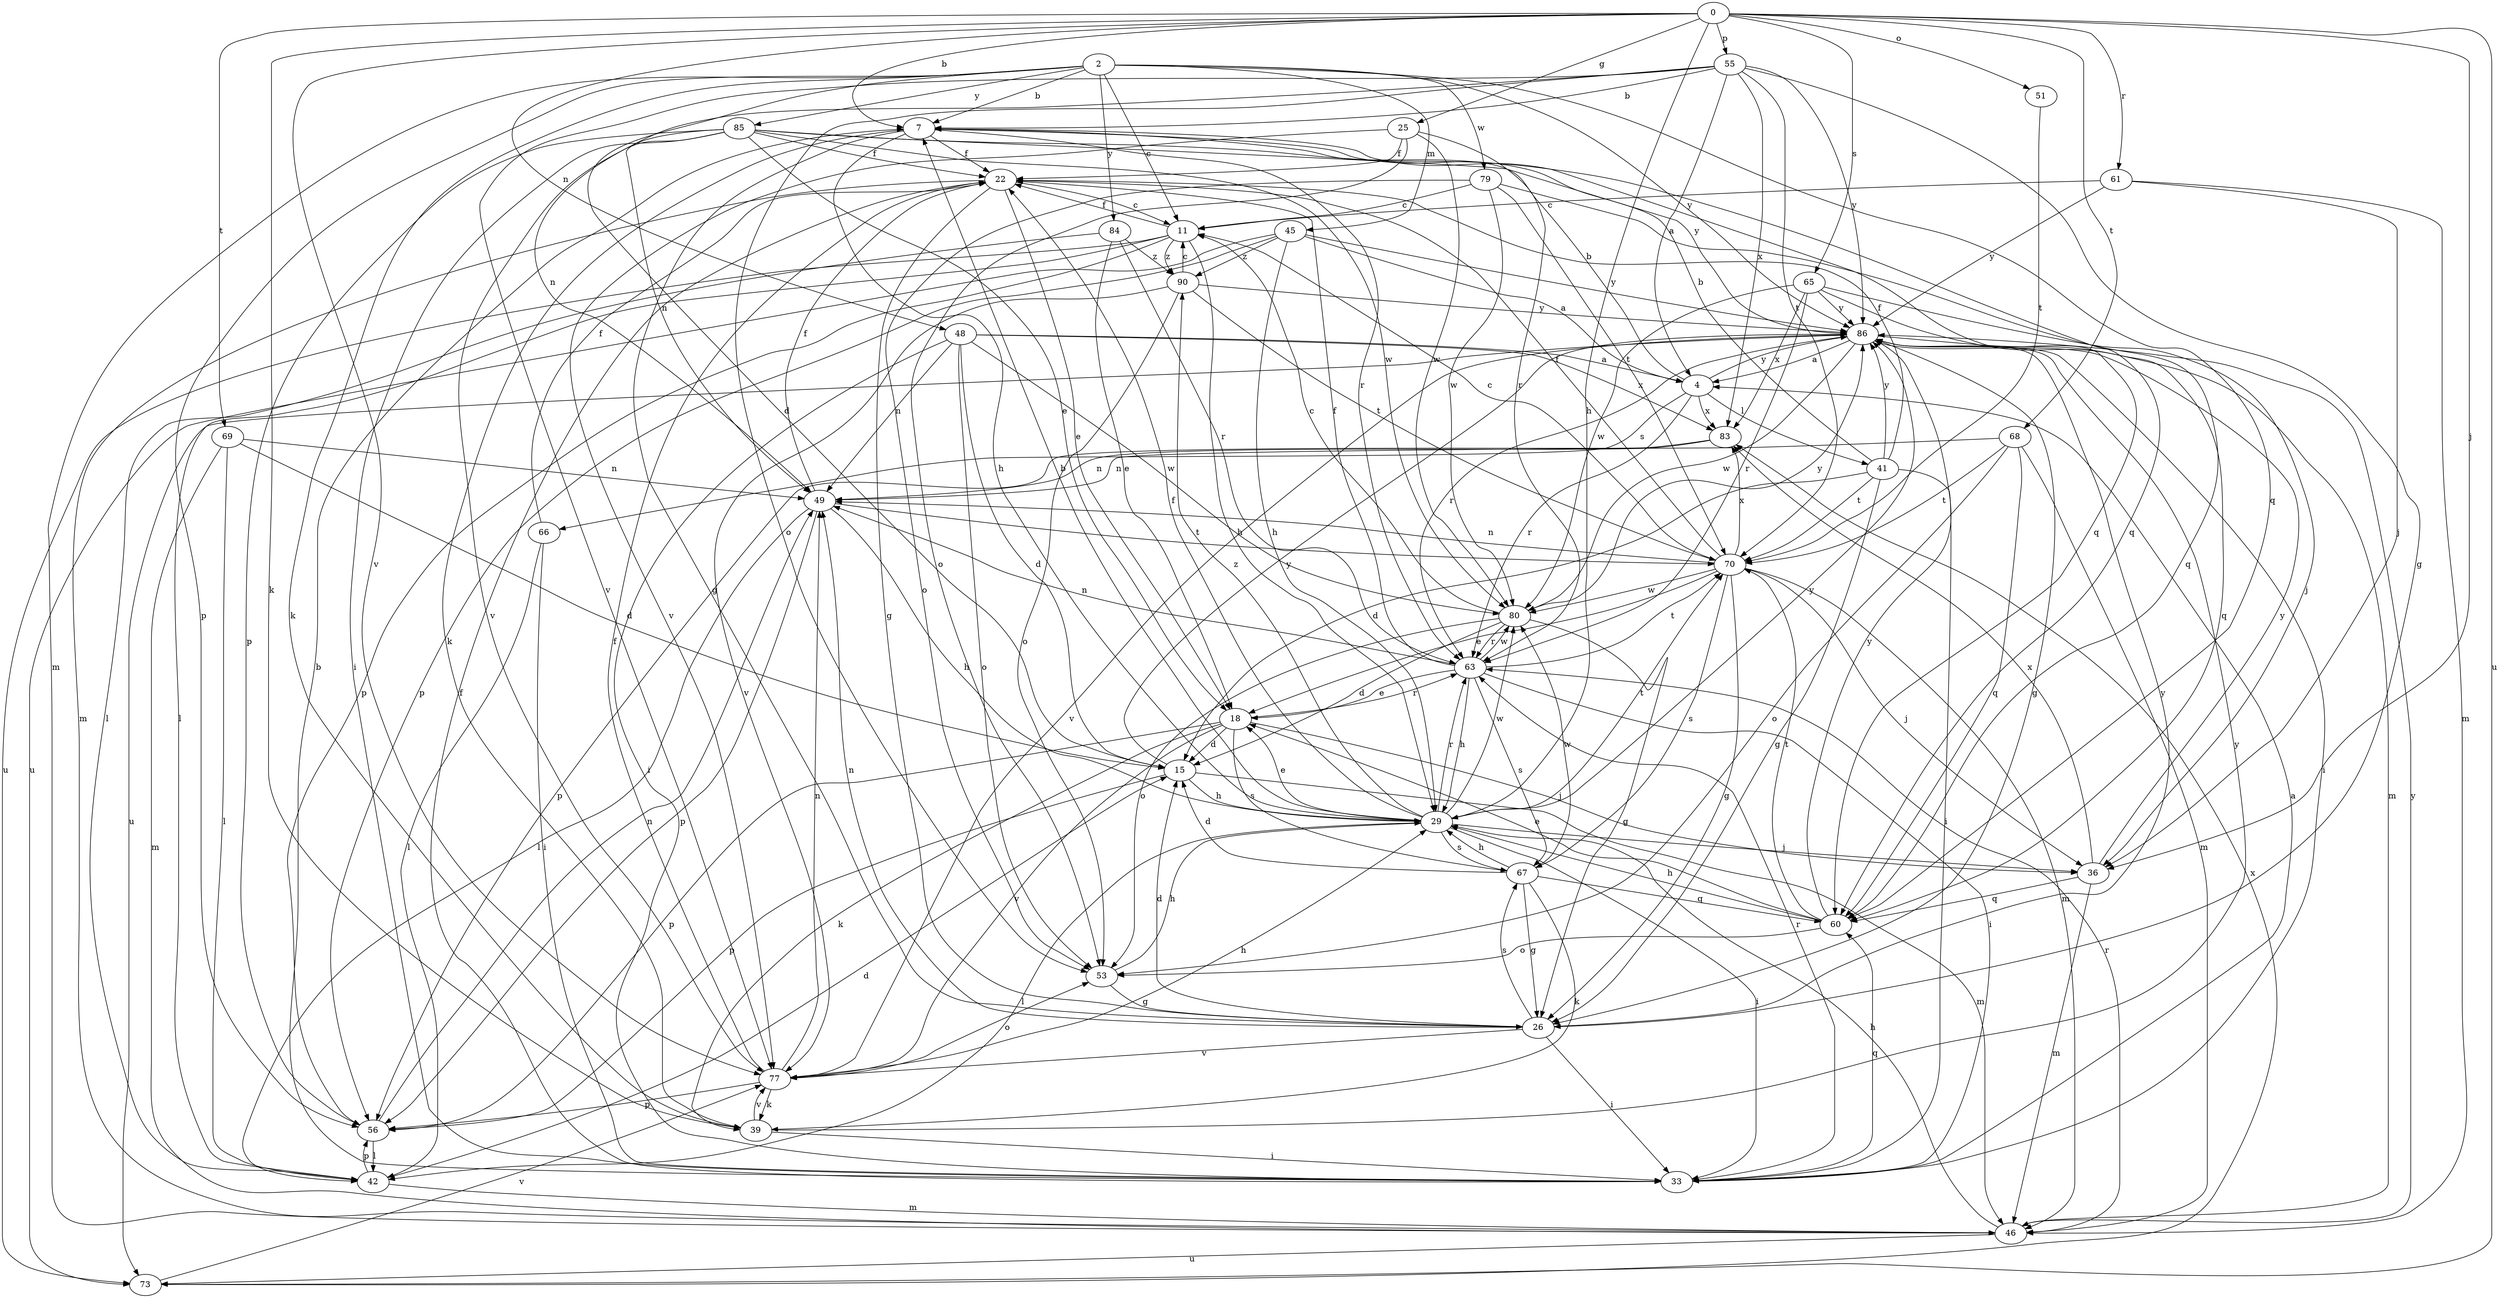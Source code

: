 strict digraph  {
0;
2;
4;
7;
11;
15;
18;
22;
25;
26;
29;
33;
36;
39;
41;
42;
45;
46;
48;
49;
51;
53;
55;
56;
60;
61;
63;
65;
66;
67;
68;
69;
70;
73;
77;
79;
80;
83;
84;
85;
86;
90;
0 -> 7  [label=b];
0 -> 25  [label=g];
0 -> 29  [label=h];
0 -> 36  [label=j];
0 -> 39  [label=k];
0 -> 48  [label=n];
0 -> 51  [label=o];
0 -> 55  [label=p];
0 -> 61  [label=r];
0 -> 65  [label=s];
0 -> 68  [label=t];
0 -> 69  [label=t];
0 -> 73  [label=u];
0 -> 77  [label=v];
2 -> 7  [label=b];
2 -> 11  [label=c];
2 -> 15  [label=d];
2 -> 39  [label=k];
2 -> 45  [label=m];
2 -> 46  [label=m];
2 -> 56  [label=p];
2 -> 60  [label=q];
2 -> 79  [label=w];
2 -> 84  [label=y];
2 -> 85  [label=y];
2 -> 86  [label=y];
4 -> 7  [label=b];
4 -> 41  [label=l];
4 -> 63  [label=r];
4 -> 66  [label=s];
4 -> 83  [label=x];
4 -> 86  [label=y];
7 -> 22  [label=f];
7 -> 26  [label=g];
7 -> 29  [label=h];
7 -> 39  [label=k];
7 -> 60  [label=q];
7 -> 63  [label=r];
11 -> 22  [label=f];
11 -> 29  [label=h];
11 -> 42  [label=l];
11 -> 56  [label=p];
11 -> 73  [label=u];
11 -> 90  [label=z];
15 -> 29  [label=h];
15 -> 46  [label=m];
15 -> 56  [label=p];
15 -> 86  [label=y];
18 -> 15  [label=d];
18 -> 36  [label=j];
18 -> 39  [label=k];
18 -> 56  [label=p];
18 -> 63  [label=r];
18 -> 67  [label=s];
18 -> 77  [label=v];
22 -> 11  [label=c];
22 -> 18  [label=e];
22 -> 26  [label=g];
22 -> 46  [label=m];
25 -> 22  [label=f];
25 -> 53  [label=o];
25 -> 63  [label=r];
25 -> 77  [label=v];
25 -> 80  [label=w];
26 -> 15  [label=d];
26 -> 33  [label=i];
26 -> 49  [label=n];
26 -> 67  [label=s];
26 -> 77  [label=v];
26 -> 86  [label=y];
29 -> 7  [label=b];
29 -> 18  [label=e];
29 -> 22  [label=f];
29 -> 33  [label=i];
29 -> 36  [label=j];
29 -> 42  [label=l];
29 -> 63  [label=r];
29 -> 67  [label=s];
29 -> 70  [label=t];
29 -> 80  [label=w];
29 -> 86  [label=y];
29 -> 90  [label=z];
33 -> 4  [label=a];
33 -> 7  [label=b];
33 -> 22  [label=f];
33 -> 60  [label=q];
33 -> 63  [label=r];
36 -> 46  [label=m];
36 -> 60  [label=q];
36 -> 83  [label=x];
36 -> 86  [label=y];
39 -> 33  [label=i];
39 -> 77  [label=v];
39 -> 86  [label=y];
41 -> 7  [label=b];
41 -> 15  [label=d];
41 -> 22  [label=f];
41 -> 26  [label=g];
41 -> 33  [label=i];
41 -> 70  [label=t];
41 -> 86  [label=y];
42 -> 15  [label=d];
42 -> 46  [label=m];
42 -> 56  [label=p];
45 -> 4  [label=a];
45 -> 29  [label=h];
45 -> 56  [label=p];
45 -> 73  [label=u];
45 -> 86  [label=y];
45 -> 90  [label=z];
46 -> 29  [label=h];
46 -> 63  [label=r];
46 -> 73  [label=u];
46 -> 86  [label=y];
48 -> 4  [label=a];
48 -> 15  [label=d];
48 -> 33  [label=i];
48 -> 49  [label=n];
48 -> 53  [label=o];
48 -> 80  [label=w];
48 -> 83  [label=x];
49 -> 22  [label=f];
49 -> 29  [label=h];
49 -> 42  [label=l];
49 -> 56  [label=p];
49 -> 70  [label=t];
51 -> 70  [label=t];
53 -> 26  [label=g];
53 -> 29  [label=h];
55 -> 4  [label=a];
55 -> 7  [label=b];
55 -> 26  [label=g];
55 -> 49  [label=n];
55 -> 53  [label=o];
55 -> 70  [label=t];
55 -> 77  [label=v];
55 -> 83  [label=x];
55 -> 86  [label=y];
56 -> 42  [label=l];
56 -> 49  [label=n];
60 -> 18  [label=e];
60 -> 29  [label=h];
60 -> 53  [label=o];
60 -> 70  [label=t];
60 -> 86  [label=y];
61 -> 11  [label=c];
61 -> 36  [label=j];
61 -> 46  [label=m];
61 -> 86  [label=y];
63 -> 18  [label=e];
63 -> 22  [label=f];
63 -> 29  [label=h];
63 -> 33  [label=i];
63 -> 49  [label=n];
63 -> 67  [label=s];
63 -> 70  [label=t];
63 -> 80  [label=w];
65 -> 36  [label=j];
65 -> 60  [label=q];
65 -> 63  [label=r];
65 -> 80  [label=w];
65 -> 83  [label=x];
65 -> 86  [label=y];
66 -> 22  [label=f];
66 -> 33  [label=i];
66 -> 42  [label=l];
67 -> 15  [label=d];
67 -> 26  [label=g];
67 -> 29  [label=h];
67 -> 39  [label=k];
67 -> 60  [label=q];
67 -> 80  [label=w];
68 -> 46  [label=m];
68 -> 49  [label=n];
68 -> 53  [label=o];
68 -> 60  [label=q];
68 -> 70  [label=t];
69 -> 15  [label=d];
69 -> 42  [label=l];
69 -> 46  [label=m];
69 -> 49  [label=n];
70 -> 11  [label=c];
70 -> 18  [label=e];
70 -> 22  [label=f];
70 -> 26  [label=g];
70 -> 36  [label=j];
70 -> 46  [label=m];
70 -> 49  [label=n];
70 -> 67  [label=s];
70 -> 80  [label=w];
70 -> 83  [label=x];
73 -> 77  [label=v];
73 -> 83  [label=x];
77 -> 22  [label=f];
77 -> 29  [label=h];
77 -> 39  [label=k];
77 -> 49  [label=n];
77 -> 53  [label=o];
77 -> 56  [label=p];
79 -> 11  [label=c];
79 -> 53  [label=o];
79 -> 60  [label=q];
79 -> 70  [label=t];
79 -> 80  [label=w];
80 -> 11  [label=c];
80 -> 15  [label=d];
80 -> 26  [label=g];
80 -> 53  [label=o];
80 -> 63  [label=r];
80 -> 86  [label=y];
83 -> 49  [label=n];
83 -> 56  [label=p];
84 -> 18  [label=e];
84 -> 42  [label=l];
84 -> 63  [label=r];
84 -> 90  [label=z];
85 -> 18  [label=e];
85 -> 22  [label=f];
85 -> 33  [label=i];
85 -> 49  [label=n];
85 -> 56  [label=p];
85 -> 60  [label=q];
85 -> 77  [label=v];
85 -> 80  [label=w];
85 -> 86  [label=y];
86 -> 4  [label=a];
86 -> 26  [label=g];
86 -> 33  [label=i];
86 -> 46  [label=m];
86 -> 63  [label=r];
86 -> 73  [label=u];
86 -> 77  [label=v];
86 -> 80  [label=w];
90 -> 11  [label=c];
90 -> 53  [label=o];
90 -> 70  [label=t];
90 -> 77  [label=v];
90 -> 86  [label=y];
}
